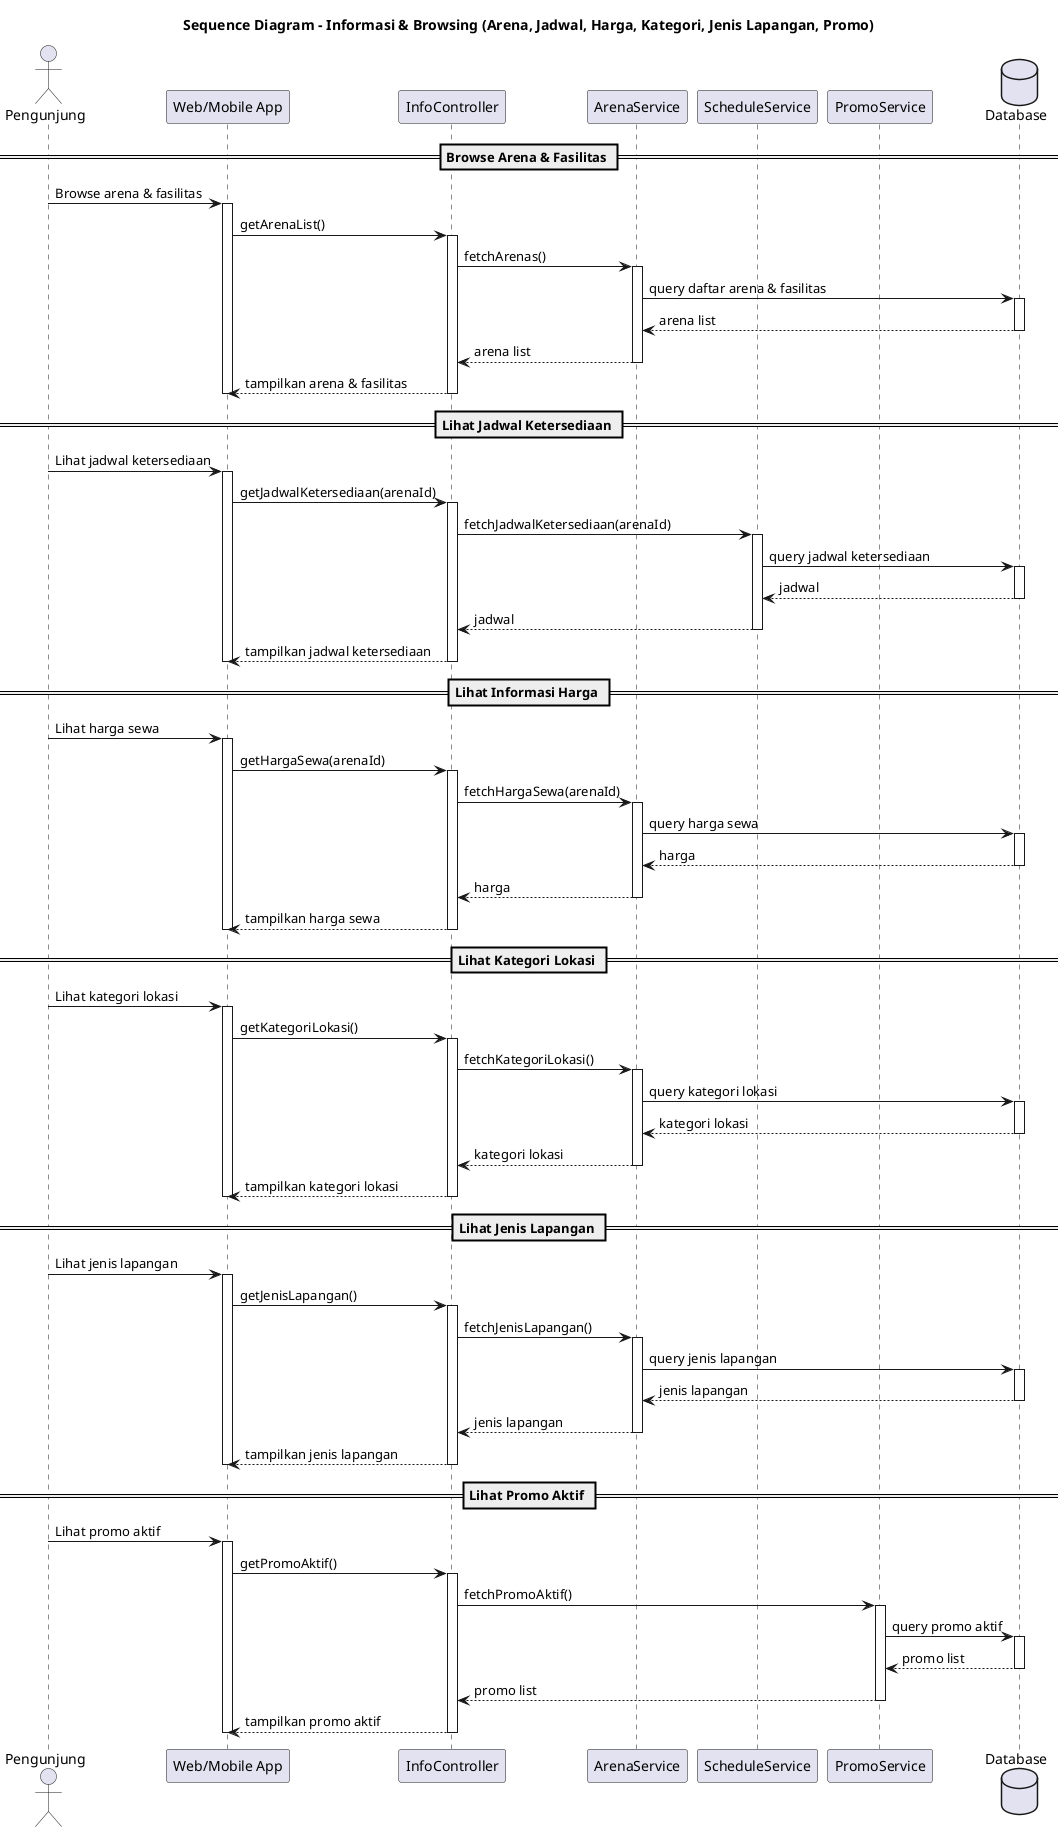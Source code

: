 @startuml
title Sequence Diagram - Informasi & Browsing (Arena, Jadwal, Harga, Kategori, Jenis Lapangan, Promo)

actor Pengunjung
participant "Web/Mobile App" as App
participant "InfoController" as Controller
participant "ArenaService" as ArenaSvc
participant "ScheduleService" as SchedSvc
participant "PromoService" as PromoSvc
database "Database" as DB

== Browse Arena & Fasilitas ==
Pengunjung -> App : Browse arena & fasilitas
activate App
App -> Controller : getArenaList()
activate Controller
Controller -> ArenaSvc : fetchArenas()
activate ArenaSvc
ArenaSvc -> DB : query daftar arena & fasilitas
activate DB
DB --> ArenaSvc : arena list
deactivate DB
ArenaSvc --> Controller : arena list
deactivate ArenaSvc
Controller --> App : tampilkan arena & fasilitas
deactivate Controller
deactivate App

== Lihat Jadwal Ketersediaan ==
Pengunjung -> App : Lihat jadwal ketersediaan
activate App
App -> Controller : getJadwalKetersediaan(arenaId)
activate Controller
Controller -> SchedSvc : fetchJadwalKetersediaan(arenaId)
activate SchedSvc
SchedSvc -> DB : query jadwal ketersediaan
activate DB
DB --> SchedSvc : jadwal
deactivate DB
SchedSvc --> Controller : jadwal
deactivate SchedSvc
Controller --> App : tampilkan jadwal ketersediaan
deactivate Controller
deactivate App

== Lihat Informasi Harga ==
Pengunjung -> App : Lihat harga sewa
activate App
App -> Controller : getHargaSewa(arenaId)
activate Controller
Controller -> ArenaSvc : fetchHargaSewa(arenaId)
activate ArenaSvc
ArenaSvc -> DB : query harga sewa
activate DB
DB --> ArenaSvc : harga
deactivate DB
ArenaSvc --> Controller : harga
deactivate ArenaSvc
Controller --> App : tampilkan harga sewa
deactivate Controller
deactivate App

== Lihat Kategori Lokasi ==
Pengunjung -> App : Lihat kategori lokasi
activate App
App -> Controller : getKategoriLokasi()
activate Controller
Controller -> ArenaSvc : fetchKategoriLokasi()
activate ArenaSvc
ArenaSvc -> DB : query kategori lokasi
activate DB
DB --> ArenaSvc : kategori lokasi
deactivate DB
ArenaSvc --> Controller : kategori lokasi
deactivate ArenaSvc
Controller --> App : tampilkan kategori lokasi
deactivate Controller
deactivate App

== Lihat Jenis Lapangan ==
Pengunjung -> App : Lihat jenis lapangan
activate App
App -> Controller : getJenisLapangan()
activate Controller
Controller -> ArenaSvc : fetchJenisLapangan()
activate ArenaSvc
ArenaSvc -> DB : query jenis lapangan
activate DB
DB --> ArenaSvc : jenis lapangan
deactivate DB
ArenaSvc --> Controller : jenis lapangan
deactivate ArenaSvc
Controller --> App : tampilkan jenis lapangan
deactivate Controller
deactivate App

== Lihat Promo Aktif ==
Pengunjung -> App : Lihat promo aktif
activate App
App -> Controller : getPromoAktif()
activate Controller
Controller -> PromoSvc : fetchPromoAktif()
activate PromoSvc
PromoSvc -> DB : query promo aktif
activate DB
DB --> PromoSvc : promo list
deactivate DB
PromoSvc --> Controller : promo list
deactivate PromoSvc
Controller --> App : tampilkan promo aktif
deactivate Controller
deactivate App

' Contoh destruction jika ingin menghapus objek (opsional)
' destroy App
' destroy Controller
' destroy ArenaSvc
' destroy SchedSvc
' destroy PromoSvc

@enduml

